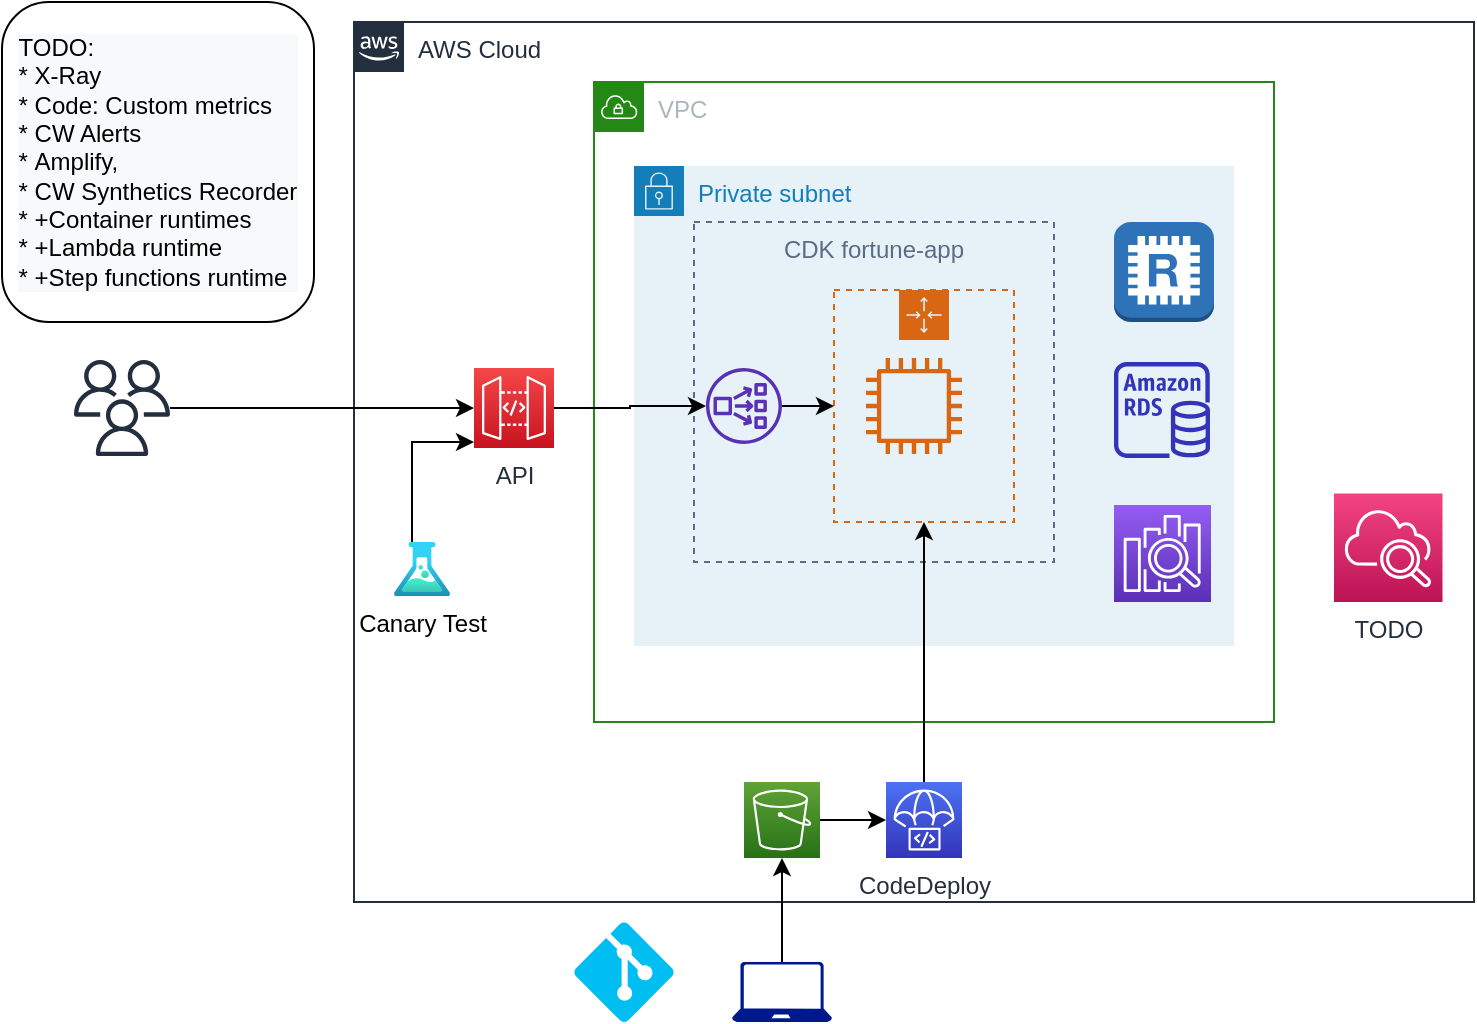 <mxfile version="14.1.8" type="device"><diagram id="olvK5_AUkRqenSrfAZo5" name="Page-1"><mxGraphModel dx="946" dy="633" grid="1" gridSize="10" guides="1" tooltips="1" connect="1" arrows="1" fold="1" page="1" pageScale="1" pageWidth="827" pageHeight="583" math="0" shadow="0"><root><mxCell id="0"/><mxCell id="1" parent="0"/><mxCell id="b2odxIZft_Cw4GQoxXqR-26" value="AWS Cloud" style="points=[[0,0],[0.25,0],[0.5,0],[0.75,0],[1,0],[1,0.25],[1,0.5],[1,0.75],[1,1],[0.75,1],[0.5,1],[0.25,1],[0,1],[0,0.75],[0,0.5],[0,0.25]];outlineConnect=0;gradientColor=none;html=1;whiteSpace=wrap;fontSize=12;fontStyle=0;shape=mxgraph.aws4.group;grIcon=mxgraph.aws4.group_aws_cloud_alt;strokeColor=#232F3E;fillColor=none;verticalAlign=top;align=left;spacingLeft=30;fontColor=#232F3E;dashed=0;" vertex="1" parent="1"><mxGeometry x="200" y="50" width="560" height="440" as="geometry"/></mxCell><mxCell id="b2odxIZft_Cw4GQoxXqR-2" value="VPC" style="points=[[0,0],[0.25,0],[0.5,0],[0.75,0],[1,0],[1,0.25],[1,0.5],[1,0.75],[1,1],[0.75,1],[0.5,1],[0.25,1],[0,1],[0,0.75],[0,0.5],[0,0.25]];outlineConnect=0;gradientColor=none;html=1;whiteSpace=wrap;fontSize=12;fontStyle=0;shape=mxgraph.aws4.group;grIcon=mxgraph.aws4.group_vpc;strokeColor=#248814;fillColor=none;verticalAlign=top;align=left;spacingLeft=30;fontColor=#AAB7B8;dashed=0;" vertex="1" parent="1"><mxGeometry x="320" y="80" width="340" height="320" as="geometry"/></mxCell><mxCell id="b2odxIZft_Cw4GQoxXqR-3" value="Private subnet" style="points=[[0,0],[0.25,0],[0.5,0],[0.75,0],[1,0],[1,0.25],[1,0.5],[1,0.75],[1,1],[0.75,1],[0.5,1],[0.25,1],[0,1],[0,0.75],[0,0.5],[0,0.25]];outlineConnect=0;gradientColor=none;html=1;whiteSpace=wrap;fontSize=12;fontStyle=0;shape=mxgraph.aws4.group;grIcon=mxgraph.aws4.group_security_group;grStroke=0;strokeColor=#147EBA;fillColor=#E6F2F8;verticalAlign=top;align=left;spacingLeft=30;fontColor=#147EBA;dashed=0;" vertex="1" parent="1"><mxGeometry x="340" y="122" width="300" height="240" as="geometry"/></mxCell><mxCell id="b2odxIZft_Cw4GQoxXqR-6" value="CDK fortune-app" style="fillColor=none;strokeColor=#5A6C86;dashed=1;verticalAlign=top;fontStyle=0;fontColor=#5A6C86;" vertex="1" parent="1"><mxGeometry x="370" y="150" width="180" height="170" as="geometry"/></mxCell><mxCell id="b2odxIZft_Cw4GQoxXqR-5" value="" style="points=[[0,0],[0.25,0],[0.5,0],[0.75,0],[1,0],[1,0.25],[1,0.5],[1,0.75],[1,1],[0.75,1],[0.5,1],[0.25,1],[0,1],[0,0.75],[0,0.5],[0,0.25]];outlineConnect=0;gradientColor=none;html=1;whiteSpace=wrap;fontSize=12;fontStyle=0;shape=mxgraph.aws4.groupCenter;grIcon=mxgraph.aws4.group_auto_scaling_group;grStroke=1;strokeColor=#D86613;fillColor=none;verticalAlign=top;align=center;fontColor=#D86613;dashed=1;spacingTop=25;" vertex="1" parent="1"><mxGeometry x="440" y="184" width="90" height="116" as="geometry"/></mxCell><mxCell id="b2odxIZft_Cw4GQoxXqR-7" value="" style="outlineConnect=0;fontColor=#232F3E;gradientColor=none;fillColor=#D86613;strokeColor=none;dashed=0;verticalLabelPosition=bottom;verticalAlign=top;align=center;html=1;fontSize=12;fontStyle=0;aspect=fixed;pointerEvents=1;shape=mxgraph.aws4.instance2;" vertex="1" parent="1"><mxGeometry x="456" y="218" width="48" height="48" as="geometry"/></mxCell><mxCell id="b2odxIZft_Cw4GQoxXqR-19" style="edgeStyle=orthogonalEdgeStyle;rounded=0;orthogonalLoop=1;jettySize=auto;html=1;" edge="1" parent="1" source="b2odxIZft_Cw4GQoxXqR-4" target="b2odxIZft_Cw4GQoxXqR-5"><mxGeometry relative="1" as="geometry"/></mxCell><mxCell id="b2odxIZft_Cw4GQoxXqR-4" value="" style="outlineConnect=0;fontColor=#232F3E;gradientColor=none;fillColor=#5A30B5;strokeColor=none;dashed=0;verticalLabelPosition=bottom;verticalAlign=top;align=center;html=1;fontSize=12;fontStyle=0;aspect=fixed;pointerEvents=1;shape=mxgraph.aws4.network_load_balancer;" vertex="1" parent="1"><mxGeometry x="376" y="223" width="38" height="38" as="geometry"/></mxCell><mxCell id="b2odxIZft_Cw4GQoxXqR-21" style="edgeStyle=orthogonalEdgeStyle;rounded=0;orthogonalLoop=1;jettySize=auto;html=1;" edge="1" parent="1" source="b2odxIZft_Cw4GQoxXqR-8" target="b2odxIZft_Cw4GQoxXqR-5"><mxGeometry relative="1" as="geometry"/></mxCell><mxCell id="b2odxIZft_Cw4GQoxXqR-8" value="CodeDeploy" style="outlineConnect=0;fontColor=#232F3E;gradientColor=#4D72F3;gradientDirection=north;fillColor=#3334B9;strokeColor=#ffffff;dashed=0;verticalLabelPosition=bottom;verticalAlign=top;align=center;html=1;fontSize=12;fontStyle=0;aspect=fixed;shape=mxgraph.aws4.resourceIcon;resIcon=mxgraph.aws4.codedeploy;" vertex="1" parent="1"><mxGeometry x="466" y="430" width="38" height="38" as="geometry"/></mxCell><mxCell id="b2odxIZft_Cw4GQoxXqR-9" value="" style="outlineConnect=0;dashed=0;verticalLabelPosition=bottom;verticalAlign=top;align=center;html=1;shape=mxgraph.aws3.redis;fillColor=#2E73B8;gradientColor=none;" vertex="1" parent="1"><mxGeometry x="580" y="150" width="50" height="50" as="geometry"/></mxCell><mxCell id="b2odxIZft_Cw4GQoxXqR-10" value="" style="outlineConnect=0;fontColor=#232F3E;gradientColor=none;fillColor=#3334B9;strokeColor=none;dashed=0;verticalLabelPosition=bottom;verticalAlign=top;align=center;html=1;fontSize=12;fontStyle=0;aspect=fixed;pointerEvents=1;shape=mxgraph.aws4.rds_instance;" vertex="1" parent="1"><mxGeometry x="580" y="220" width="48" height="48" as="geometry"/></mxCell><mxCell id="b2odxIZft_Cw4GQoxXqR-11" value="" style="outlineConnect=0;fontColor=#232F3E;gradientColor=#945DF2;gradientDirection=north;fillColor=#5A30B5;strokeColor=#ffffff;dashed=0;verticalLabelPosition=bottom;verticalAlign=top;align=center;html=1;fontSize=12;fontStyle=0;aspect=fixed;shape=mxgraph.aws4.resourceIcon;resIcon=mxgraph.aws4.elasticsearch_service;" vertex="1" parent="1"><mxGeometry x="580" y="291.5" width="48.5" height="48.5" as="geometry"/></mxCell><mxCell id="b2odxIZft_Cw4GQoxXqR-22" style="edgeStyle=orthogonalEdgeStyle;rounded=0;orthogonalLoop=1;jettySize=auto;html=1;" edge="1" parent="1" source="b2odxIZft_Cw4GQoxXqR-24" target="b2odxIZft_Cw4GQoxXqR-8"><mxGeometry relative="1" as="geometry"/></mxCell><mxCell id="b2odxIZft_Cw4GQoxXqR-12" value="" style="verticalLabelPosition=bottom;html=1;verticalAlign=top;align=center;strokeColor=none;fillColor=#00BEF2;shape=mxgraph.azure.git_repository;" vertex="1" parent="1"><mxGeometry x="310" y="500" width="50" height="50" as="geometry"/></mxCell><mxCell id="b2odxIZft_Cw4GQoxXqR-16" style="edgeStyle=orthogonalEdgeStyle;rounded=0;orthogonalLoop=1;jettySize=auto;html=1;" edge="1" parent="1" source="b2odxIZft_Cw4GQoxXqR-15" target="b2odxIZft_Cw4GQoxXqR-4"><mxGeometry relative="1" as="geometry"/></mxCell><mxCell id="b2odxIZft_Cw4GQoxXqR-15" value="API" style="outlineConnect=0;fontColor=#232F3E;gradientColor=#F54749;gradientDirection=north;fillColor=#C7131F;strokeColor=#ffffff;dashed=0;verticalLabelPosition=bottom;verticalAlign=top;align=center;html=1;fontSize=12;fontStyle=0;aspect=fixed;shape=mxgraph.aws4.resourceIcon;resIcon=mxgraph.aws4.api_gateway;" vertex="1" parent="1"><mxGeometry x="260" y="223" width="40" height="40" as="geometry"/></mxCell><mxCell id="b2odxIZft_Cw4GQoxXqR-25" style="edgeStyle=orthogonalEdgeStyle;rounded=0;orthogonalLoop=1;jettySize=auto;html=1;" edge="1" parent="1" source="b2odxIZft_Cw4GQoxXqR-23" target="b2odxIZft_Cw4GQoxXqR-24"><mxGeometry relative="1" as="geometry"/></mxCell><mxCell id="b2odxIZft_Cw4GQoxXqR-23" value="" style="aspect=fixed;pointerEvents=1;shadow=0;dashed=0;html=1;strokeColor=none;labelPosition=center;verticalLabelPosition=bottom;verticalAlign=top;align=center;fillColor=#00188D;shape=mxgraph.azure.laptop" vertex="1" parent="1"><mxGeometry x="389" y="520" width="50" height="30" as="geometry"/></mxCell><mxCell id="b2odxIZft_Cw4GQoxXqR-24" value="" style="outlineConnect=0;fontColor=#232F3E;gradientColor=#60A337;gradientDirection=north;fillColor=#277116;strokeColor=#ffffff;dashed=0;verticalLabelPosition=bottom;verticalAlign=top;align=center;html=1;fontSize=12;fontStyle=0;aspect=fixed;shape=mxgraph.aws4.resourceIcon;resIcon=mxgraph.aws4.s3;" vertex="1" parent="1"><mxGeometry x="395" y="430" width="38" height="38" as="geometry"/></mxCell><mxCell id="b2odxIZft_Cw4GQoxXqR-28" style="edgeStyle=orthogonalEdgeStyle;rounded=0;orthogonalLoop=1;jettySize=auto;html=1;" edge="1" parent="1" source="b2odxIZft_Cw4GQoxXqR-27" target="b2odxIZft_Cw4GQoxXqR-15"><mxGeometry relative="1" as="geometry"/></mxCell><mxCell id="b2odxIZft_Cw4GQoxXqR-27" value="" style="outlineConnect=0;fontColor=#232F3E;gradientColor=none;fillColor=#232F3E;strokeColor=none;dashed=0;verticalLabelPosition=bottom;verticalAlign=top;align=center;html=1;fontSize=12;fontStyle=0;aspect=fixed;pointerEvents=1;shape=mxgraph.aws4.users;" vertex="1" parent="1"><mxGeometry x="60" y="219" width="48" height="48" as="geometry"/></mxCell><mxCell id="b2odxIZft_Cw4GQoxXqR-31" style="edgeStyle=orthogonalEdgeStyle;rounded=0;orthogonalLoop=1;jettySize=auto;html=1;" edge="1" parent="1" source="b2odxIZft_Cw4GQoxXqR-29" target="b2odxIZft_Cw4GQoxXqR-15"><mxGeometry relative="1" as="geometry"><Array as="points"><mxPoint x="229" y="260"/></Array></mxGeometry></mxCell><mxCell id="b2odxIZft_Cw4GQoxXqR-29" value="Canary Test" style="aspect=fixed;html=1;points=[];align=center;image;fontSize=12;image=img/lib/azure2/general/Load_Test.svg;" vertex="1" parent="1"><mxGeometry x="220" y="310" width="28" height="27.17" as="geometry"/></mxCell><mxCell id="b2odxIZft_Cw4GQoxXqR-32" value="TODO" style="outlineConnect=0;fontColor=#232F3E;gradientColor=#F34482;gradientDirection=north;fillColor=#BC1356;strokeColor=#ffffff;dashed=0;verticalLabelPosition=bottom;verticalAlign=top;align=center;html=1;fontSize=12;fontStyle=0;aspect=fixed;shape=mxgraph.aws4.resourceIcon;resIcon=mxgraph.aws4.cloudwatch_2;" vertex="1" parent="1"><mxGeometry x="690" y="285.75" width="54.25" height="54.25" as="geometry"/></mxCell><mxCell id="b2odxIZft_Cw4GQoxXqR-34" value="&lt;div style=&quot;color: rgb(0 , 0 , 0) ; font-family: &amp;#34;helvetica&amp;#34; ; font-size: 12px ; font-style: normal ; font-weight: 400 ; letter-spacing: normal ; text-indent: 0px ; text-transform: none ; word-spacing: 0px ; background-color: rgb(248 , 249 , 250) ; text-align: left&quot;&gt;&lt;span&gt;TODO:&amp;nbsp;&lt;/span&gt;&lt;/div&gt;&lt;div style=&quot;color: rgb(0 , 0 , 0) ; font-family: &amp;#34;helvetica&amp;#34; ; font-size: 12px ; font-style: normal ; font-weight: 400 ; letter-spacing: normal ; text-indent: 0px ; text-transform: none ; word-spacing: 0px ; background-color: rgb(248 , 249 , 250) ; text-align: left&quot;&gt;&lt;div&gt;* X-Ray&lt;/div&gt;&lt;div&gt;* Code: Custom metrics&amp;nbsp;&lt;/div&gt;&lt;div&gt;* CW Alerts&lt;/div&gt;&lt;div&gt;*&amp;nbsp;Amplify,&lt;br&gt;&lt;/div&gt;&lt;/div&gt;&lt;div style=&quot;color: rgb(0 , 0 , 0) ; font-family: &amp;#34;helvetica&amp;#34; ; font-size: 12px ; font-style: normal ; font-weight: 400 ; letter-spacing: normal ; text-indent: 0px ; text-transform: none ; word-spacing: 0px ; background-color: rgb(248 , 249 , 250) ; text-align: left&quot;&gt;&lt;span&gt;* CW Synthetics Recorder&lt;/span&gt;&lt;/div&gt;&lt;div style=&quot;color: rgb(0 , 0 , 0) ; font-family: &amp;#34;helvetica&amp;#34; ; font-size: 12px ; font-style: normal ; font-weight: 400 ; letter-spacing: normal ; text-indent: 0px ; text-transform: none ; word-spacing: 0px ; background-color: rgb(248 , 249 , 250) ; text-align: left&quot;&gt;* +Container runtimes&lt;br&gt;&lt;/div&gt;&lt;div style=&quot;color: rgb(0 , 0 , 0) ; font-family: &amp;#34;helvetica&amp;#34; ; font-size: 12px ; font-style: normal ; font-weight: 400 ; letter-spacing: normal ; text-indent: 0px ; text-transform: none ; word-spacing: 0px ; background-color: rgb(248 , 249 , 250) ; text-align: left&quot;&gt;&lt;span&gt;* +Lambda runtime&lt;/span&gt;&lt;/div&gt;&lt;div style=&quot;color: rgb(0 , 0 , 0) ; font-family: &amp;#34;helvetica&amp;#34; ; font-size: 12px ; font-style: normal ; font-weight: 400 ; letter-spacing: normal ; text-indent: 0px ; text-transform: none ; word-spacing: 0px ; background-color: rgb(248 , 249 , 250) ; text-align: left&quot;&gt;* +Step functions runtime&lt;/div&gt;" style="rounded=1;whiteSpace=wrap;html=1;" vertex="1" parent="1"><mxGeometry x="24" y="40" width="156" height="160" as="geometry"/></mxCell></root></mxGraphModel></diagram></mxfile>